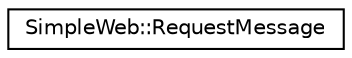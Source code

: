 digraph "Graphical Class Hierarchy"
{
  edge [fontname="Helvetica",fontsize="10",labelfontname="Helvetica",labelfontsize="10"];
  node [fontname="Helvetica",fontsize="10",shape=record];
  rankdir="LR";
  Node1 [label="SimpleWeb::RequestMessage",height=0.2,width=0.4,color="black", fillcolor="white", style="filled",URL="$classSimpleWeb_1_1RequestMessage.html"];
}
